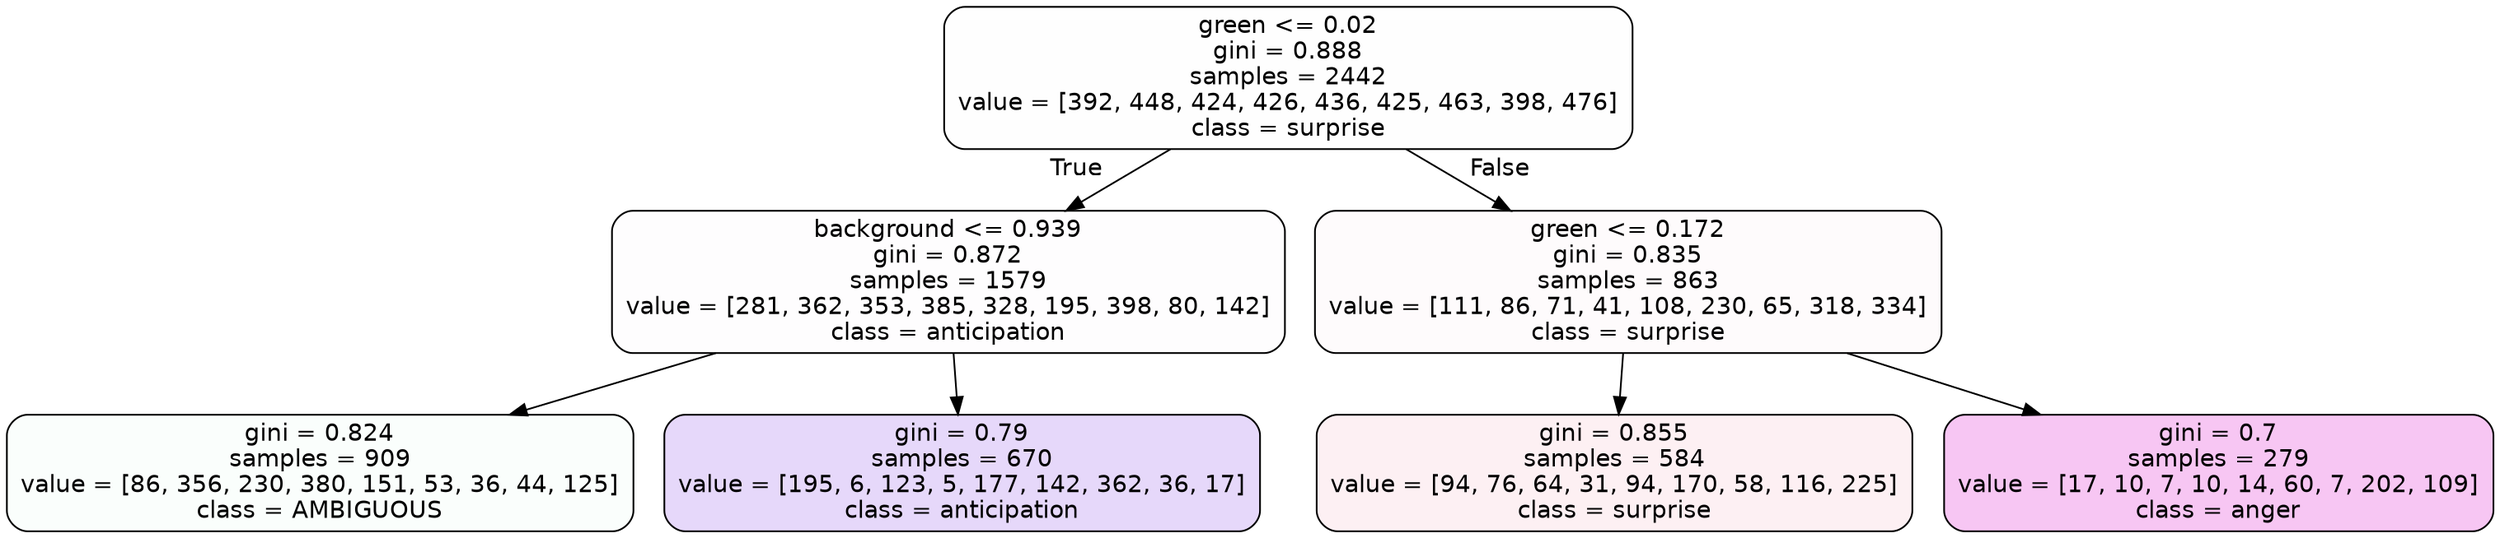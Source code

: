 digraph Tree {
node [shape=box, style="filled, rounded", color="black", fontname=helvetica] ;
edge [fontname=helvetica] ;
0 [label="green <= 0.02\ngini = 0.888\nsamples = 2442\nvalue = [392, 448, 424, 426, 436, 425, 463, 398, 476]\nclass = surprise", fillcolor="#e5396401"] ;
1 [label="background <= 0.939\ngini = 0.872\nsamples = 1579\nvalue = [281, 362, 353, 385, 328, 195, 398, 80, 142]\nclass = anticipation", fillcolor="#8139e502"] ;
0 -> 1 [labeldistance=2.5, labelangle=45, headlabel="True"] ;
2 [label="gini = 0.824\nsamples = 909\nvalue = [86, 356, 230, 380, 151, 53, 36, 44, 125]\nclass = AMBIGUOUS", fillcolor="#39e58106"] ;
1 -> 2 ;
3 [label="gini = 0.79\nsamples = 670\nvalue = [195, 6, 123, 5, 177, 142, 362, 36, 17]\nclass = anticipation", fillcolor="#8139e531"] ;
1 -> 3 ;
4 [label="green <= 0.172\ngini = 0.835\nsamples = 863\nvalue = [111, 86, 71, 41, 108, 230, 65, 318, 334]\nclass = surprise", fillcolor="#e5396404"] ;
0 -> 4 [labeldistance=2.5, labelangle=-45, headlabel="False"] ;
5 [label="gini = 0.855\nsamples = 584\nvalue = [94, 76, 64, 31, 94, 170, 58, 116, 225]\nclass = surprise", fillcolor="#e5396413"] ;
4 -> 5 ;
6 [label="gini = 0.7\nsamples = 279\nvalue = [17, 10, 7, 10, 14, 60, 7, 202, 109]\nclass = anger", fillcolor="#e539d749"] ;
4 -> 6 ;
}